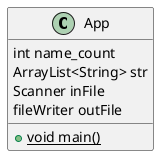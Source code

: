 @startuml
'https://plantuml.com/class-diagram

class App {
+{static}void main()
int name_count
ArrayList<String> str
Scanner inFile
fileWriter outFile
}


@enduml